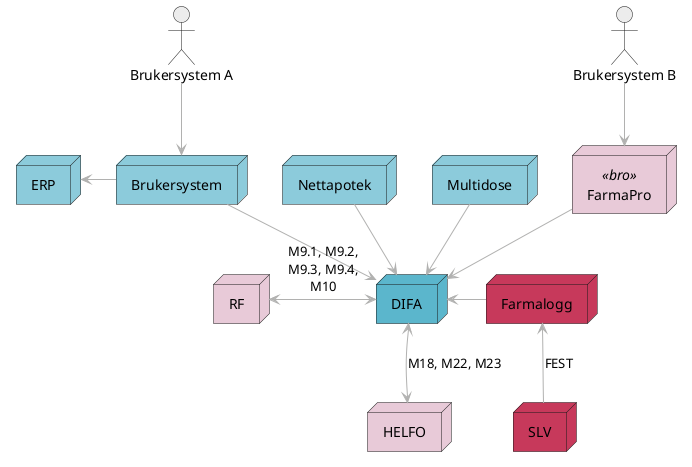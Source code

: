@startuml

skinparam ArrowColor #b1b1b0
skinparam BorderColor #b1b1b0

actor ApotekA as "Brukersystem A" #ececec
actor ApotekB as "Brukersystem B" #ececec

node Brukersystem #8ccbdb
node ERP #8ccbdb
node DIFA #5bb6cc
node RF #e8cad8
node Farmalogg #c7395b
node SLV #c7395b
node HELFO #e8cad8
node Nettapotek #8ccbdb
node Multidose #8ccbdb
node FarmaPro <<bro>> #e8cad8

ApotekA -down-> Brukersystem
Brukersystem -down-> DIFA
Brukersystem -left-> ERP
Nettapotek -down-> DIFA
Multidose -down-> DIFA
ApotekB -down-> FarmaPro
FarmaPro -down-> DIFA
DIFA <-left-> RF: M9.1, M9.2,\nM9.3, M9.4,\nM10
DIFA <-right- Farmalogg
Farmalogg <-down- SLV: FEST
DIFA <-down-> HELFO: M18, M22, M23


@enduml
